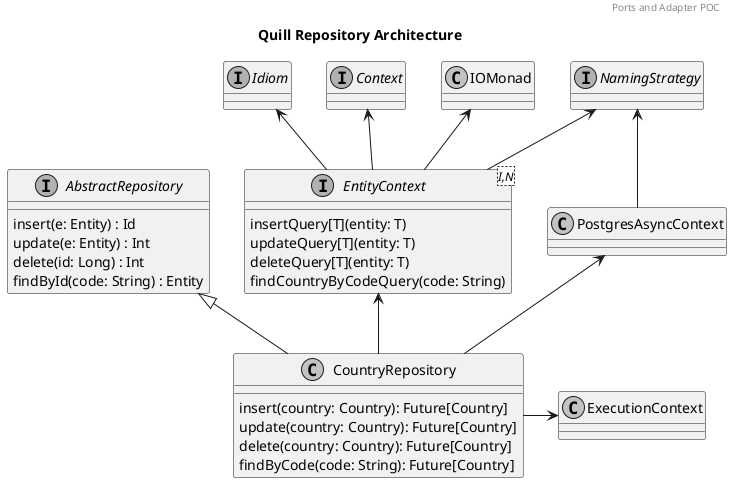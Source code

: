 @startuml
skinparam monochrome true
skinparam BoxPadding 5
header Ports and Adapter POC
title Quill Repository Architecture

interface Idiom
interface NamingStrategy
interface Context
interface AbstractRepository {
  {method} insert(e: Entity) : Id
  {method} update(e: Entity) : Int
  {method} delete(id: Long) : Int
  {method} findById(code: String) : Entity
}
interface EntityContext <I,N> {
  {method} insertQuery[T](entity: T)
  {method} updateQuery[T](entity: T)
  {method} deleteQuery[T](entity: T)
  {method} findCountryByCodeQuery(code: String)
}
class CountryRepository {
  {method} insert(country: Country): Future[Country]
  {method} update(country: Country): Future[Country]
  {method} delete(country: Country): Future[Country]
  {method} findByCode(code: String): Future[Country]
}

Context <-- EntityContext
Idiom <-- EntityContext
IOMonad <-- EntityContext
NamingStrategy <-- EntityContext

NamingStrategy <-- PostgresAsyncContext

AbstractRepository <|-- CountryRepository
EntityContext <-- CountryRepository
PostgresAsyncContext <-- CountryRepository

CountryRepository -right-> ExecutionContext

@enduml